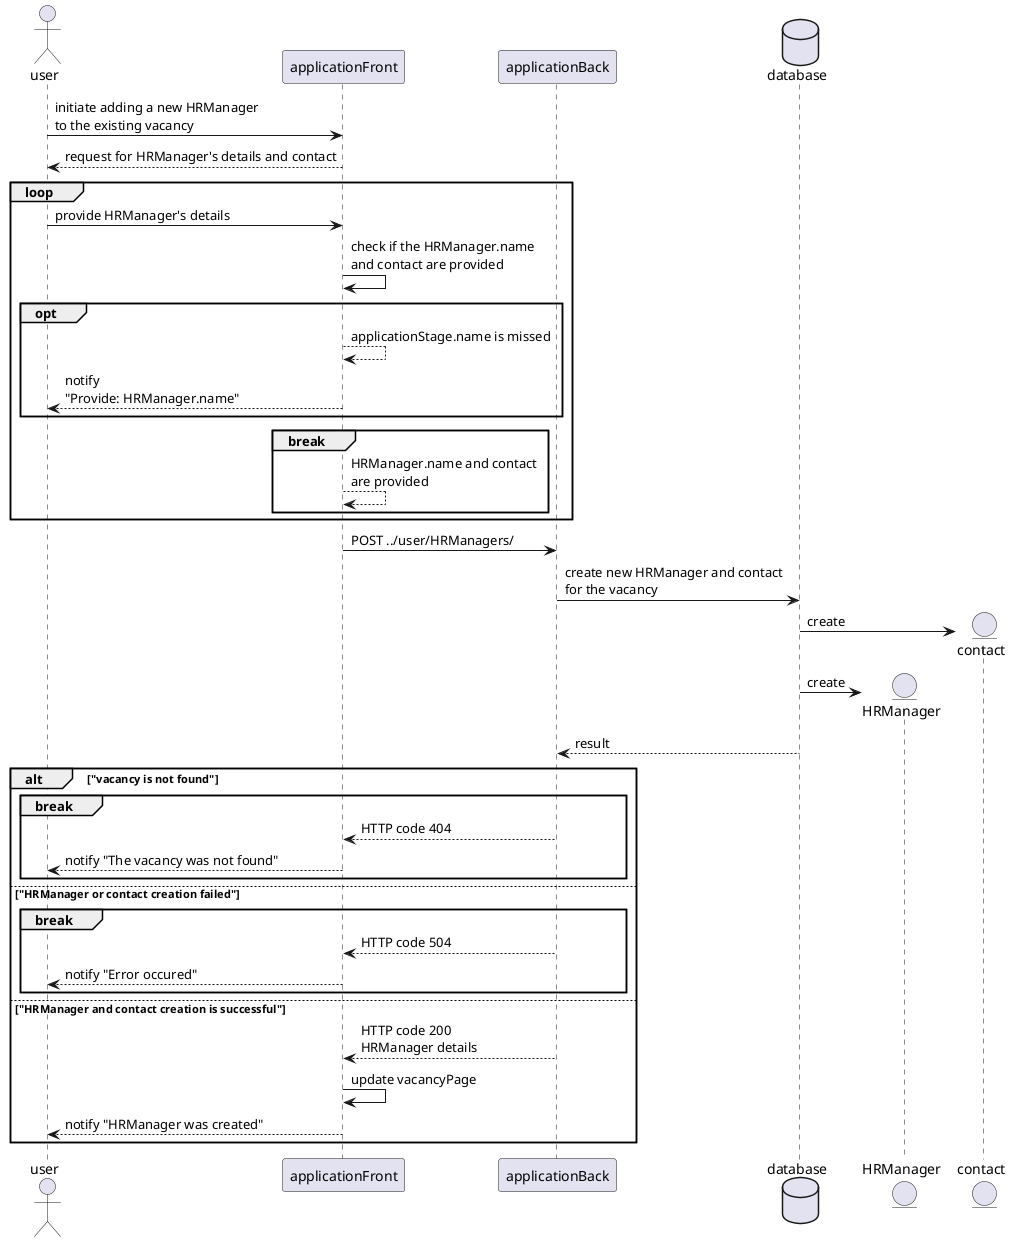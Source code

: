 @startuml "Add a new HRManager to the existing vacancy sequence diagram"
skinparam topurl https://github.com/dimonar2186/jobHunter/tree/master/srs/algorithms/
skinparam sequenceReferenceBackgroundColor yellow

    actor "user" as user
    participant "applicationFront" as front
    participant "applicationBack" as back
    database "database" as db
    entity "HRManager" as HRManager
    entity "contact" as contact

    user -> front : initiate adding a new HRManager\nto the existing vacancy
    front --> user : request for HRManager's details and contact

    loop
        user -> front : provide HRManager's details
        front -> front : check if the HRManager.name\nand contact are provided
        opt 
            front --> front : applicationStage.name is missed
            front --> user : notify\n"Provide: HRManager.name"
        end
        break
            front --> front : HRManager.name and contact\nare provided
        end
    end

    front -> back : POST ../user/HRManagers/
    back -> db : create new HRManager and contact\nfor the vacancy
    db -> contact ** : create
    db -> HRManager ** : create
    db --> back : result
    alt "vacancy is not found"
        break
            back --> front : HTTP code 404
            front --> user : notify "The vacancy was not found"
        end
    else "HRManager or contact creation failed"
        break
            back --> front : HTTP code 504
            front --> user : notify "Error occured"
        end
    else "HRManager and contact creation is successful"
        back --> front : HTTP code 200 \nHRManager details
        front -> front : update vacancyPage
        front --> user : notify "HRManager was created"
    end

@enduml